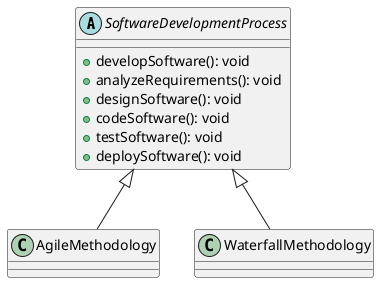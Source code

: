 @startuml
abstract class SoftwareDevelopmentProcess {
  +developSoftware(): void
  +analyzeRequirements(): void
  +designSoftware(): void
  +codeSoftware(): void
  +testSoftware(): void
  +deploySoftware(): void
}

class AgileMethodology {
}

class WaterfallMethodology {
}

SoftwareDevelopmentProcess <|-- AgileMethodology
SoftwareDevelopmentProcess <|-- WaterfallMethodology
@enduml